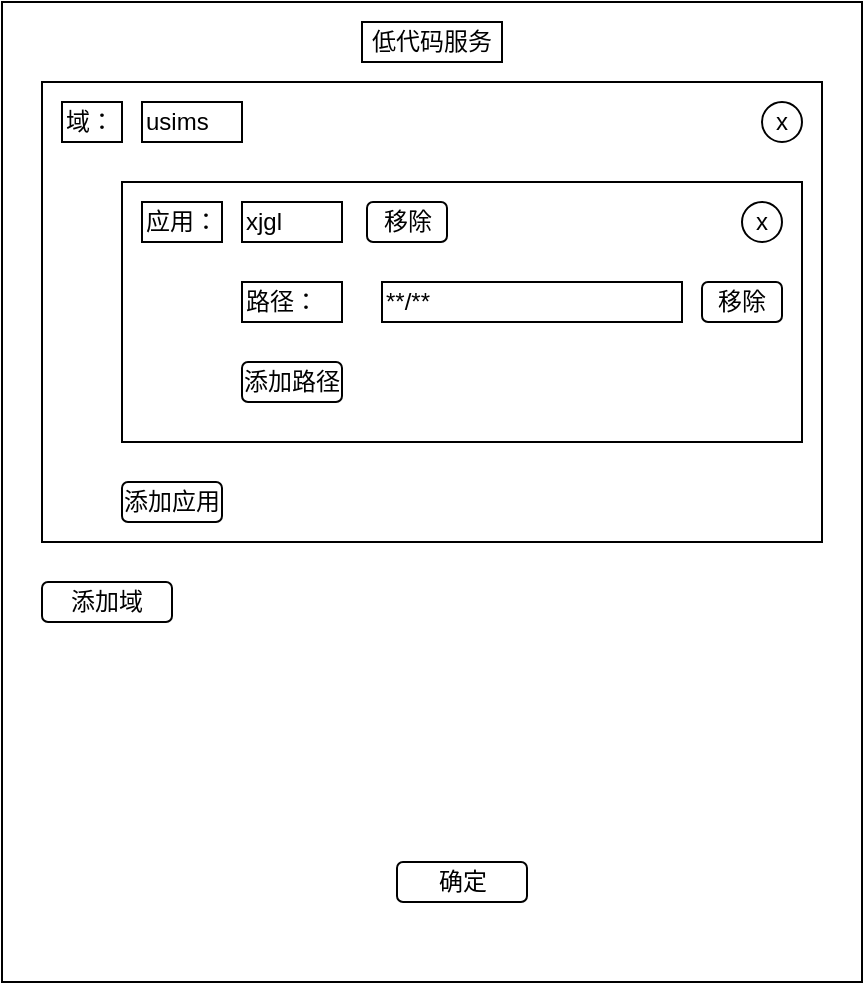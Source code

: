 <mxfile version="24.5.4" type="github">
  <diagram name="第 1 页" id="3CNT_n8_xedpkPyEsT_4">
    <mxGraphModel dx="1434" dy="761" grid="1" gridSize="10" guides="1" tooltips="1" connect="1" arrows="1" fold="1" page="1" pageScale="1" pageWidth="3300" pageHeight="4681" math="0" shadow="0">
      <root>
        <mxCell id="0" />
        <mxCell id="1" parent="0" />
        <mxCell id="fUwTUBrXmUmAVzIqWHVz-3" value="" style="rounded=0;whiteSpace=wrap;html=1;" vertex="1" parent="1">
          <mxGeometry x="710" y="130" width="430" height="490" as="geometry" />
        </mxCell>
        <mxCell id="fUwTUBrXmUmAVzIqWHVz-44" value="" style="rounded=0;whiteSpace=wrap;html=1;" vertex="1" parent="1">
          <mxGeometry x="730" y="170" width="390" height="230" as="geometry" />
        </mxCell>
        <mxCell id="fUwTUBrXmUmAVzIqWHVz-55" value="" style="rounded=0;whiteSpace=wrap;html=1;" vertex="1" parent="1">
          <mxGeometry x="770" y="220" width="340" height="130" as="geometry" />
        </mxCell>
        <mxCell id="fUwTUBrXmUmAVzIqWHVz-4" value="低代码服务" style="rounded=0;whiteSpace=wrap;html=1;" vertex="1" parent="1">
          <mxGeometry x="890" y="140" width="70" height="20" as="geometry" />
        </mxCell>
        <mxCell id="fUwTUBrXmUmAVzIqWHVz-7" value="路径：" style="rounded=0;whiteSpace=wrap;html=1;align=left;" vertex="1" parent="1">
          <mxGeometry x="830" y="270" width="50" height="20" as="geometry" />
        </mxCell>
        <mxCell id="fUwTUBrXmUmAVzIqWHVz-8" value="**/**" style="rounded=0;whiteSpace=wrap;html=1;align=left;" vertex="1" parent="1">
          <mxGeometry x="900" y="270" width="150" height="20" as="geometry" />
        </mxCell>
        <mxCell id="fUwTUBrXmUmAVzIqWHVz-10" value="域：" style="rounded=0;whiteSpace=wrap;html=1;align=left;" vertex="1" parent="1">
          <mxGeometry x="740" y="180" width="30" height="20" as="geometry" />
        </mxCell>
        <mxCell id="fUwTUBrXmUmAVzIqWHVz-11" value="usims" style="rounded=0;whiteSpace=wrap;html=1;align=left;" vertex="1" parent="1">
          <mxGeometry x="780" y="180" width="50" height="20" as="geometry" />
        </mxCell>
        <mxCell id="fUwTUBrXmUmAVzIqWHVz-12" value="应用：" style="rounded=0;whiteSpace=wrap;html=1;align=left;" vertex="1" parent="1">
          <mxGeometry x="780" y="230" width="40" height="20" as="geometry" />
        </mxCell>
        <mxCell id="fUwTUBrXmUmAVzIqWHVz-14" value="xjgl" style="rounded=0;whiteSpace=wrap;html=1;align=left;" vertex="1" parent="1">
          <mxGeometry x="830" y="230" width="50" height="20" as="geometry" />
        </mxCell>
        <mxCell id="fUwTUBrXmUmAVzIqWHVz-43" value="添加域" style="rounded=1;whiteSpace=wrap;html=1;" vertex="1" parent="1">
          <mxGeometry x="730" y="420" width="65" height="20" as="geometry" />
        </mxCell>
        <mxCell id="fUwTUBrXmUmAVzIqWHVz-47" value="x" style="ellipse;whiteSpace=wrap;html=1;aspect=fixed;" vertex="1" parent="1">
          <mxGeometry x="1090" y="180" width="20" height="20" as="geometry" />
        </mxCell>
        <mxCell id="fUwTUBrXmUmAVzIqWHVz-48" value="确定" style="rounded=1;whiteSpace=wrap;html=1;" vertex="1" parent="1">
          <mxGeometry x="907.5" y="560" width="65" height="20" as="geometry" />
        </mxCell>
        <mxCell id="fUwTUBrXmUmAVzIqWHVz-49" value="移除" style="rounded=1;whiteSpace=wrap;html=1;" vertex="1" parent="1">
          <mxGeometry x="1060" y="270" width="40" height="20" as="geometry" />
        </mxCell>
        <mxCell id="fUwTUBrXmUmAVzIqWHVz-51" value="移除" style="rounded=1;whiteSpace=wrap;html=1;" vertex="1" parent="1">
          <mxGeometry x="892.5" y="230" width="40" height="20" as="geometry" />
        </mxCell>
        <mxCell id="fUwTUBrXmUmAVzIqWHVz-52" value="添加应用" style="rounded=1;whiteSpace=wrap;html=1;" vertex="1" parent="1">
          <mxGeometry x="770" y="370" width="50" height="20" as="geometry" />
        </mxCell>
        <mxCell id="fUwTUBrXmUmAVzIqWHVz-54" value="添加路径" style="rounded=1;whiteSpace=wrap;html=1;" vertex="1" parent="1">
          <mxGeometry x="830" y="310" width="50" height="20" as="geometry" />
        </mxCell>
        <mxCell id="fUwTUBrXmUmAVzIqWHVz-57" value="x" style="ellipse;whiteSpace=wrap;html=1;aspect=fixed;" vertex="1" parent="1">
          <mxGeometry x="1080" y="230" width="20" height="20" as="geometry" />
        </mxCell>
      </root>
    </mxGraphModel>
  </diagram>
</mxfile>
